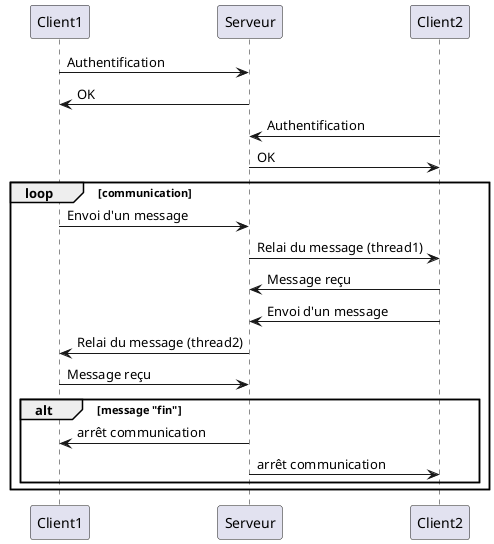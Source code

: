 @startuml

Client1 -> Serveur: Authentification
Serveur -> Client1: OK
Client2 -> Serveur: Authentification
Serveur -> Client2: OK
loop communication
Client1 -> Serveur: Envoi d'un message
Serveur -> Client2: Relai du message (thread1)
Client2 -> Serveur: Message reçu
Client2 -> Serveur: Envoi d'un message
Serveur -> Client1: Relai du message (thread2)
Client1 -> Serveur: Message reçu
alt message "fin"
    Serveur -> Client1: arrêt communication
    Serveur -> Client2: arrêt communication
end
end
@enduml
